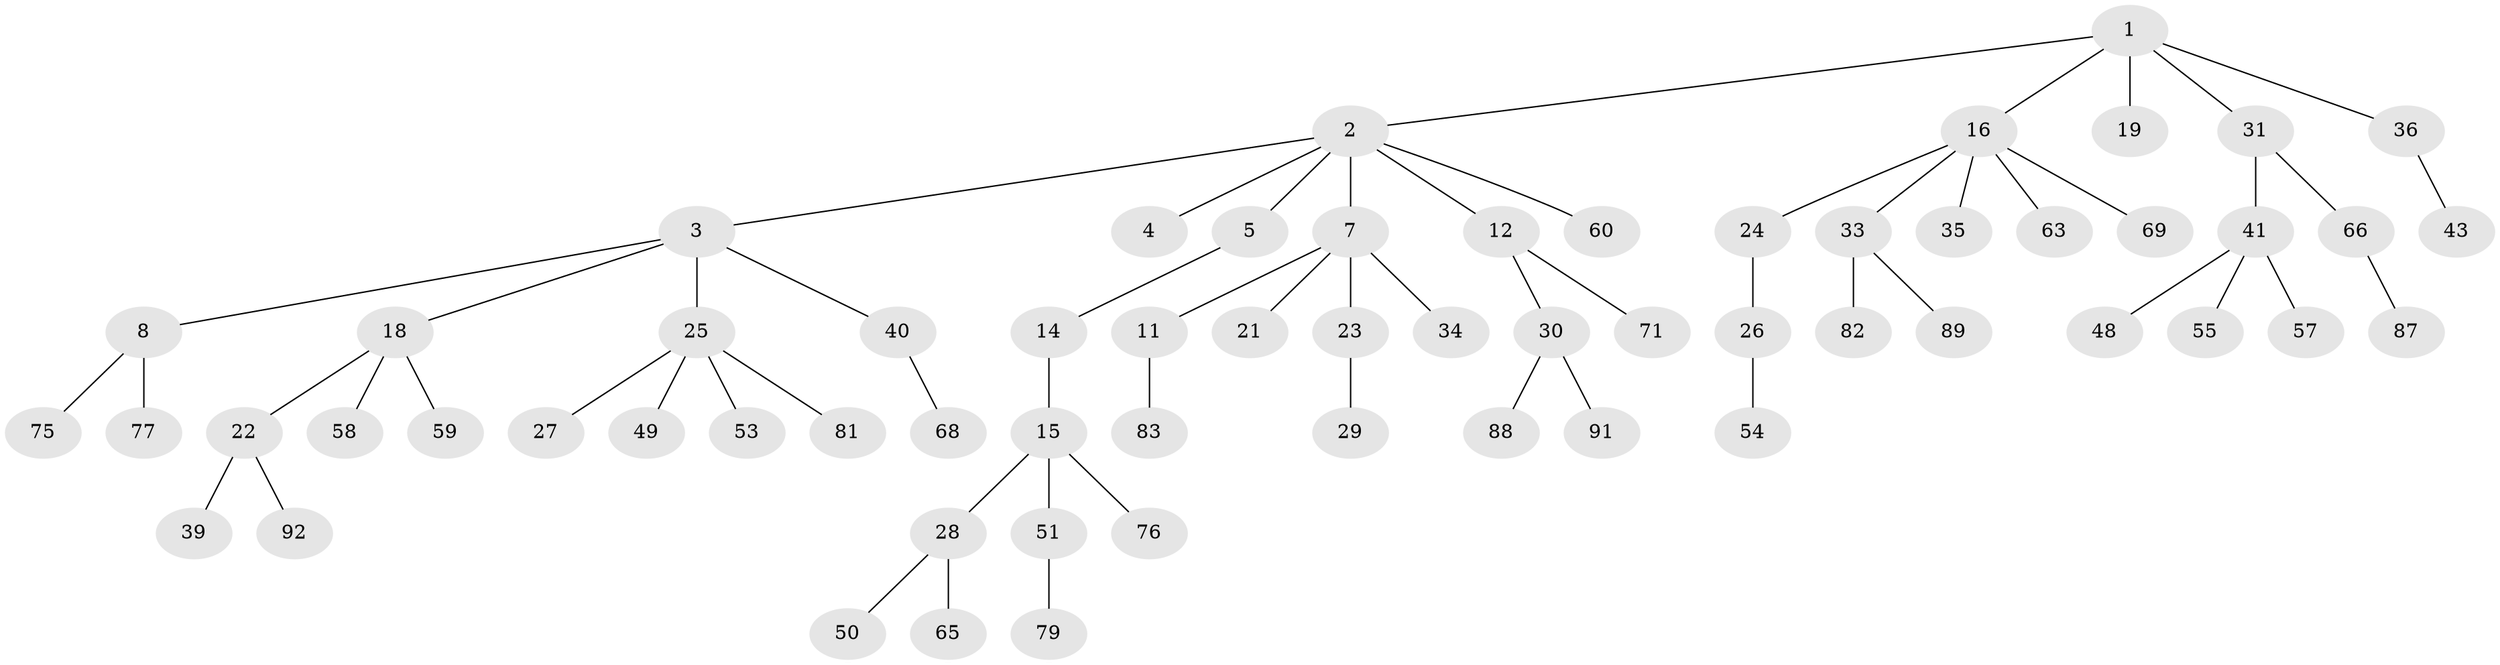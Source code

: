// original degree distribution, {5: 0.0425531914893617, 8: 0.010638297872340425, 2: 0.2765957446808511, 1: 0.4787234042553192, 4: 0.0425531914893617, 3: 0.13829787234042554, 6: 0.010638297872340425}
// Generated by graph-tools (version 1.1) at 2025/42/03/06/25 10:42:03]
// undirected, 62 vertices, 61 edges
graph export_dot {
graph [start="1"]
  node [color=gray90,style=filled];
  1 [super="+13"];
  2 [super="+10"];
  3 [super="+6"];
  4;
  5;
  7 [super="+9"];
  8 [super="+42"];
  11 [super="+72"];
  12 [super="+20"];
  14;
  15 [super="+61"];
  16 [super="+17"];
  18 [super="+32"];
  19;
  21 [super="+56"];
  22 [super="+38"];
  23;
  24 [super="+70"];
  25 [super="+62"];
  26 [super="+78"];
  27 [super="+44"];
  28 [super="+37"];
  29 [super="+80"];
  30 [super="+47"];
  31 [super="+52"];
  33 [super="+84"];
  34;
  35 [super="+45"];
  36 [super="+86"];
  39;
  40;
  41 [super="+46"];
  43;
  48;
  49;
  50;
  51 [super="+74"];
  53;
  54;
  55 [super="+73"];
  57 [super="+64"];
  58;
  59;
  60 [super="+90"];
  63;
  65;
  66 [super="+67"];
  68;
  69;
  71;
  75;
  76 [super="+93"];
  77;
  79;
  81;
  82 [super="+85"];
  83 [super="+94"];
  87;
  88;
  89;
  91;
  92;
  1 -- 2;
  1 -- 16;
  1 -- 19;
  1 -- 36;
  1 -- 31;
  2 -- 3;
  2 -- 4;
  2 -- 5;
  2 -- 7;
  2 -- 12;
  2 -- 60;
  3 -- 18;
  3 -- 8;
  3 -- 25;
  3 -- 40;
  5 -- 14;
  7 -- 11;
  7 -- 23;
  7 -- 34;
  7 -- 21;
  8 -- 75;
  8 -- 77;
  11 -- 83;
  12 -- 71;
  12 -- 30;
  14 -- 15;
  15 -- 28;
  15 -- 51;
  15 -- 76;
  16 -- 35;
  16 -- 63;
  16 -- 69;
  16 -- 24;
  16 -- 33;
  18 -- 22;
  18 -- 58;
  18 -- 59;
  22 -- 39;
  22 -- 92;
  23 -- 29;
  24 -- 26;
  25 -- 27;
  25 -- 49;
  25 -- 53;
  25 -- 81;
  26 -- 54;
  28 -- 65;
  28 -- 50;
  30 -- 91;
  30 -- 88;
  31 -- 41;
  31 -- 66;
  33 -- 82;
  33 -- 89;
  36 -- 43;
  40 -- 68;
  41 -- 48;
  41 -- 55;
  41 -- 57;
  51 -- 79;
  66 -- 87;
}
